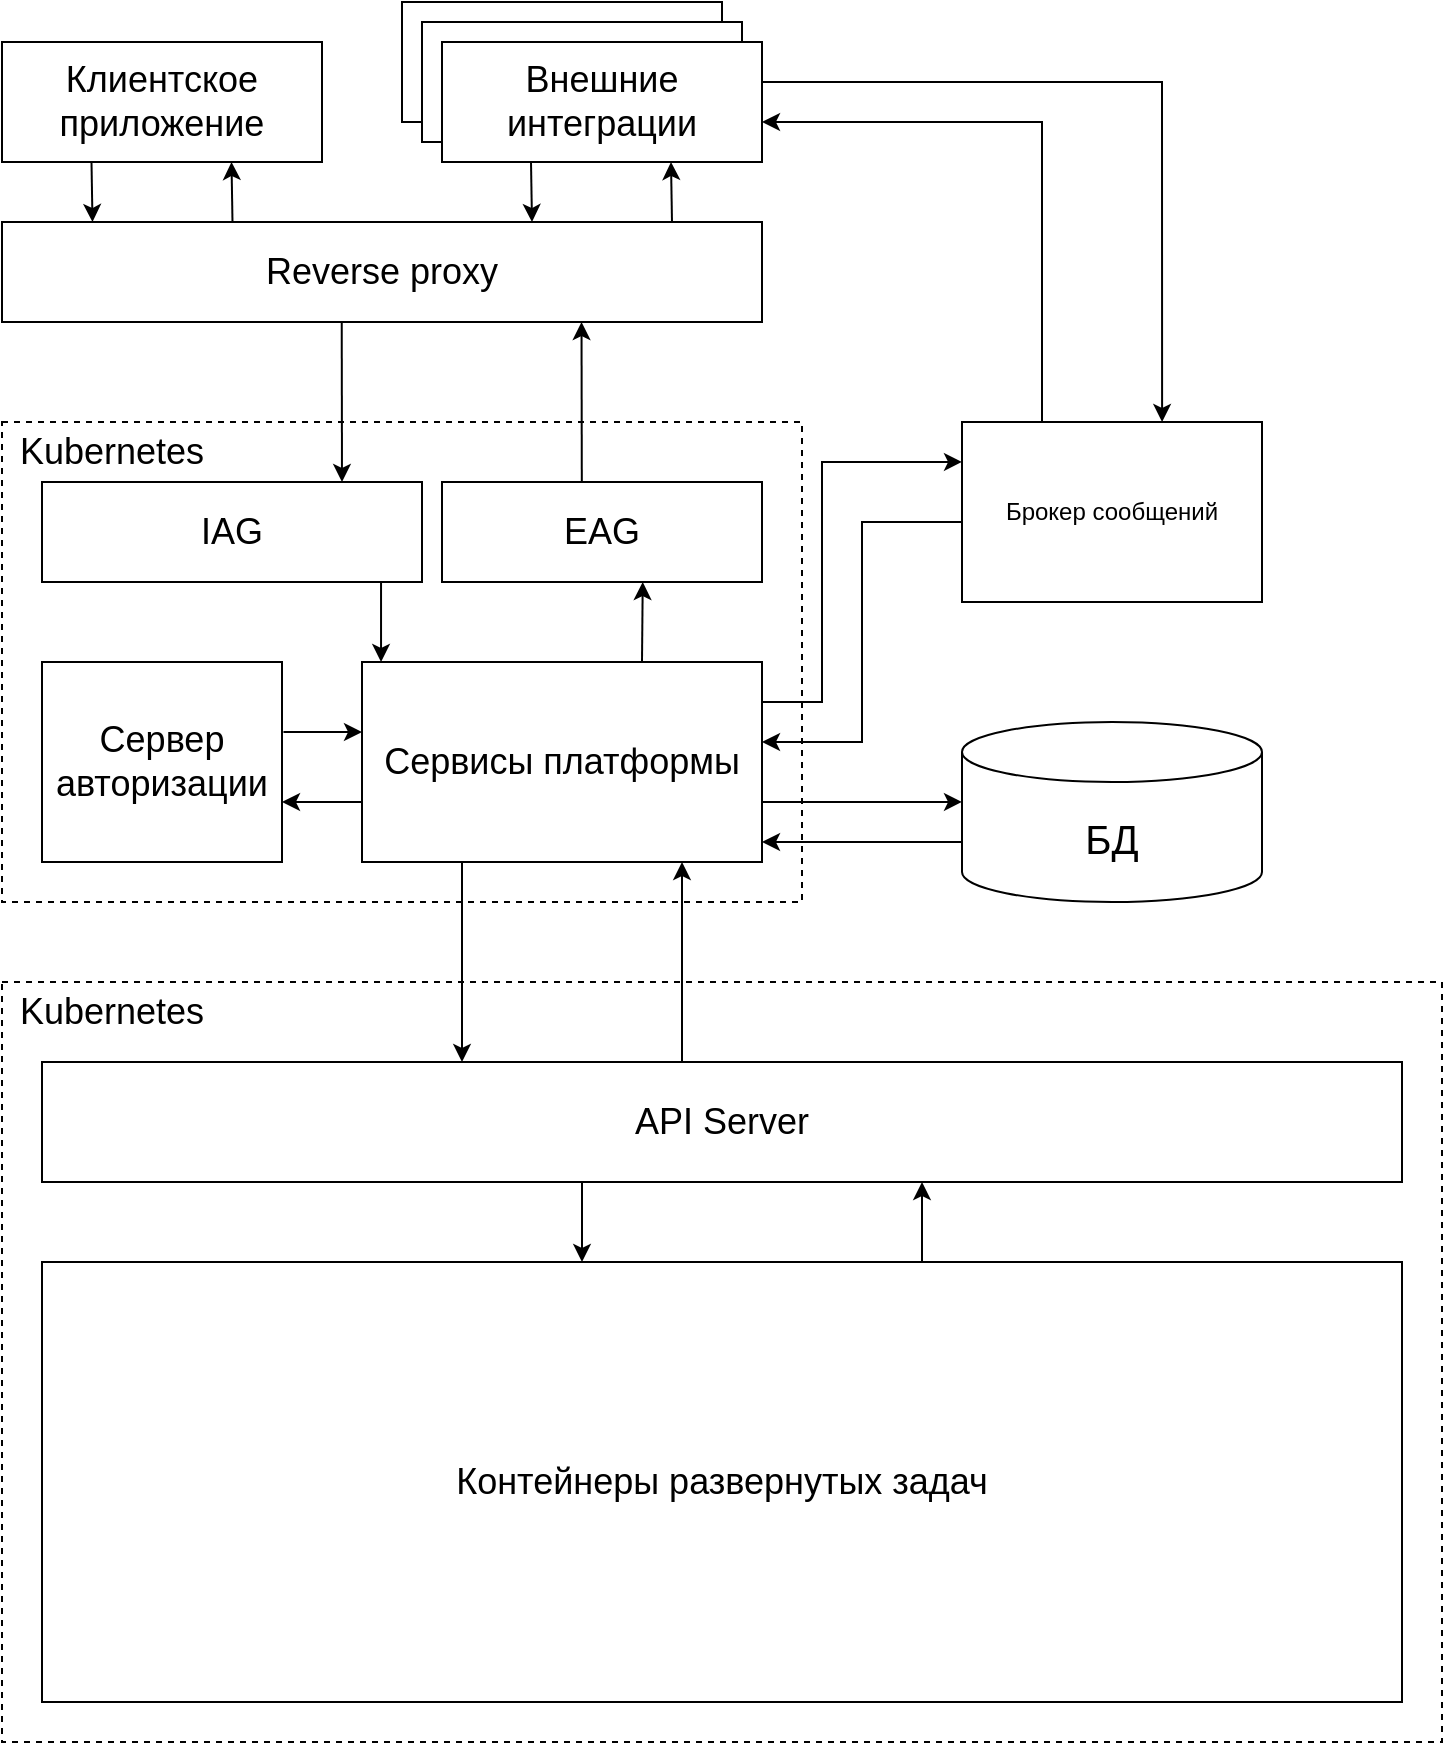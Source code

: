 <mxfile version="25.0.0">
  <diagram name="Page-1" id="HxHMXl7Tirux2Snkjtcd">
    <mxGraphModel dx="1511" dy="1186" grid="1" gridSize="10" guides="1" tooltips="1" connect="1" arrows="1" fold="1" page="1" pageScale="1" pageWidth="850" pageHeight="1100" math="0" shadow="0">
      <root>
        <mxCell id="0" />
        <mxCell id="1" parent="0" />
        <mxCell id="UZv0-1ZAQY09o0ULd59S-2" value="" style="rounded=0;whiteSpace=wrap;html=1;dashed=1;movable=0;resizable=0;rotatable=0;deletable=0;editable=0;locked=1;connectable=0;" vertex="1" parent="1">
          <mxGeometry x="80" y="400" width="400" height="240" as="geometry" />
        </mxCell>
        <mxCell id="UZv0-1ZAQY09o0ULd59S-3" value="Клиентское приложение" style="rounded=0;whiteSpace=wrap;html=1;fontSize=18;" vertex="1" parent="1">
          <mxGeometry x="80" y="210" width="160" height="60" as="geometry" />
        </mxCell>
        <mxCell id="UZv0-1ZAQY09o0ULd59S-4" value="Внешние интеграции" style="rounded=0;whiteSpace=wrap;html=1;fontSize=18;" vertex="1" parent="1">
          <mxGeometry x="280" y="190" width="160" height="60" as="geometry" />
        </mxCell>
        <mxCell id="UZv0-1ZAQY09o0ULd59S-6" value="Внешние интеграции" style="rounded=0;whiteSpace=wrap;html=1;fontSize=18;" vertex="1" parent="1">
          <mxGeometry x="290" y="200" width="160" height="60" as="geometry" />
        </mxCell>
        <mxCell id="UZv0-1ZAQY09o0ULd59S-7" value="Внешние интеграции" style="rounded=0;whiteSpace=wrap;html=1;fontSize=18;" vertex="1" parent="1">
          <mxGeometry x="300" y="210" width="160" height="60" as="geometry" />
        </mxCell>
        <mxCell id="UZv0-1ZAQY09o0ULd59S-8" value="Kubernetes" style="text;html=1;align=center;verticalAlign=middle;whiteSpace=wrap;rounded=0;fontSize=18;" vertex="1" parent="1">
          <mxGeometry x="90" y="400" width="90" height="30" as="geometry" />
        </mxCell>
        <mxCell id="UZv0-1ZAQY09o0ULd59S-9" value="IAG" style="rounded=0;whiteSpace=wrap;html=1;fontSize=18;" vertex="1" parent="1">
          <mxGeometry x="100" y="430" width="190" height="50" as="geometry" />
        </mxCell>
        <mxCell id="UZv0-1ZAQY09o0ULd59S-10" value="EAG" style="rounded=0;whiteSpace=wrap;html=1;fontSize=18;" vertex="1" parent="1">
          <mxGeometry x="300" y="430" width="160" height="50" as="geometry" />
        </mxCell>
        <mxCell id="UZv0-1ZAQY09o0ULd59S-11" value="Reverse proxy" style="rounded=0;whiteSpace=wrap;html=1;fontSize=18;" vertex="1" parent="1">
          <mxGeometry x="80" y="300" width="380" height="50" as="geometry" />
        </mxCell>
        <mxCell id="UZv0-1ZAQY09o0ULd59S-12" value="Сервер авторизации" style="rounded=0;whiteSpace=wrap;html=1;fontSize=18;" vertex="1" parent="1">
          <mxGeometry x="100" y="520" width="120" height="100" as="geometry" />
        </mxCell>
        <mxCell id="UZv0-1ZAQY09o0ULd59S-13" value="Сервисы платформы" style="rounded=0;whiteSpace=wrap;html=1;fontSize=18;" vertex="1" parent="1">
          <mxGeometry x="260" y="520" width="200" height="100" as="geometry" />
        </mxCell>
        <mxCell id="UZv0-1ZAQY09o0ULd59S-14" value="" style="rounded=0;whiteSpace=wrap;html=1;dashed=1;movable=0;resizable=0;rotatable=0;deletable=0;editable=0;locked=1;connectable=0;" vertex="1" parent="1">
          <mxGeometry x="80" y="680" width="720" height="380" as="geometry" />
        </mxCell>
        <mxCell id="UZv0-1ZAQY09o0ULd59S-15" value="API Server" style="rounded=0;whiteSpace=wrap;html=1;fontSize=18;" vertex="1" parent="1">
          <mxGeometry x="100" y="720" width="680" height="60" as="geometry" />
        </mxCell>
        <mxCell id="UZv0-1ZAQY09o0ULd59S-16" value="Kubernetes" style="text;html=1;align=center;verticalAlign=middle;whiteSpace=wrap;rounded=0;fontSize=18;" vertex="1" parent="1">
          <mxGeometry x="90" y="680" width="90" height="30" as="geometry" />
        </mxCell>
        <mxCell id="UZv0-1ZAQY09o0ULd59S-17" value="Контейнеры развернутых задач" style="rounded=0;whiteSpace=wrap;html=1;fontSize=18;" vertex="1" parent="1">
          <mxGeometry x="100" y="820" width="680" height="220" as="geometry" />
        </mxCell>
        <mxCell id="UZv0-1ZAQY09o0ULd59S-18" value="" style="endArrow=classic;html=1;rounded=0;exitX=0.447;exitY=1;exitDx=0;exitDy=0;exitPerimeter=0;fontSize=18;" edge="1" parent="1" source="UZv0-1ZAQY09o0ULd59S-11">
          <mxGeometry width="50" height="50" relative="1" as="geometry">
            <mxPoint x="310" y="570" as="sourcePoint" />
            <mxPoint x="250" y="430" as="targetPoint" />
          </mxGeometry>
        </mxCell>
        <mxCell id="UZv0-1ZAQY09o0ULd59S-19" value="" style="endArrow=classic;html=1;rounded=0;fontSize=18;" edge="1" parent="1">
          <mxGeometry width="50" height="50" relative="1" as="geometry">
            <mxPoint x="369.91" y="430" as="sourcePoint" />
            <mxPoint x="369.76" y="350" as="targetPoint" />
          </mxGeometry>
        </mxCell>
        <mxCell id="UZv0-1ZAQY09o0ULd59S-22" value="" style="endArrow=classic;html=1;rounded=0;exitX=0.313;exitY=1;exitDx=0;exitDy=0;exitPerimeter=0;fontSize=18;" edge="1" parent="1">
          <mxGeometry width="50" height="50" relative="1" as="geometry">
            <mxPoint x="344.5" y="270" as="sourcePoint" />
            <mxPoint x="345" y="300" as="targetPoint" />
          </mxGeometry>
        </mxCell>
        <mxCell id="UZv0-1ZAQY09o0ULd59S-23" value="" style="endArrow=classic;html=1;rounded=0;entryX=0.75;entryY=1;entryDx=0;entryDy=0;fontSize=18;" edge="1" parent="1">
          <mxGeometry width="50" height="50" relative="1" as="geometry">
            <mxPoint x="415" y="300" as="sourcePoint" />
            <mxPoint x="414.5" y="270" as="targetPoint" />
          </mxGeometry>
        </mxCell>
        <mxCell id="UZv0-1ZAQY09o0ULd59S-24" value="" style="endArrow=classic;html=1;rounded=0;fontSize=18;" edge="1" parent="1">
          <mxGeometry width="50" height="50" relative="1" as="geometry">
            <mxPoint x="269.52" y="480" as="sourcePoint" />
            <mxPoint x="269.52" y="520" as="targetPoint" />
          </mxGeometry>
        </mxCell>
        <mxCell id="UZv0-1ZAQY09o0ULd59S-27" value="" style="endArrow=classic;html=1;rounded=0;fontSize=18;" edge="1" parent="1">
          <mxGeometry width="50" height="50" relative="1" as="geometry">
            <mxPoint x="400" y="520" as="sourcePoint" />
            <mxPoint x="400.36" y="480" as="targetPoint" />
          </mxGeometry>
        </mxCell>
        <mxCell id="UZv0-1ZAQY09o0ULd59S-28" value="" style="endArrow=classic;html=1;rounded=0;exitX=1.006;exitY=0.35;exitDx=0;exitDy=0;exitPerimeter=0;fontSize=18;" edge="1" parent="1" source="UZv0-1ZAQY09o0ULd59S-12">
          <mxGeometry width="50" height="50" relative="1" as="geometry">
            <mxPoint x="330" y="570" as="sourcePoint" />
            <mxPoint x="260" y="555" as="targetPoint" />
          </mxGeometry>
        </mxCell>
        <mxCell id="UZv0-1ZAQY09o0ULd59S-29" value="" style="endArrow=classic;html=1;rounded=0;fontSize=18;" edge="1" parent="1">
          <mxGeometry width="50" height="50" relative="1" as="geometry">
            <mxPoint x="260" y="590" as="sourcePoint" />
            <mxPoint x="220" y="590" as="targetPoint" />
          </mxGeometry>
        </mxCell>
        <mxCell id="UZv0-1ZAQY09o0ULd59S-30" value="" style="endArrow=classic;html=1;rounded=0;fontSize=18;" edge="1" parent="1">
          <mxGeometry width="50" height="50" relative="1" as="geometry">
            <mxPoint x="310" y="620" as="sourcePoint" />
            <mxPoint x="310" y="720" as="targetPoint" />
          </mxGeometry>
        </mxCell>
        <mxCell id="UZv0-1ZAQY09o0ULd59S-31" value="" style="endArrow=classic;html=1;rounded=0;fontSize=18;" edge="1" parent="1">
          <mxGeometry width="50" height="50" relative="1" as="geometry">
            <mxPoint x="420" y="720" as="sourcePoint" />
            <mxPoint x="420" y="620" as="targetPoint" />
          </mxGeometry>
        </mxCell>
        <mxCell id="UZv0-1ZAQY09o0ULd59S-32" value="" style="endArrow=classic;html=1;rounded=0;fontSize=18;" edge="1" parent="1">
          <mxGeometry width="50" height="50" relative="1" as="geometry">
            <mxPoint x="370" y="780" as="sourcePoint" />
            <mxPoint x="370" y="820" as="targetPoint" />
          </mxGeometry>
        </mxCell>
        <mxCell id="UZv0-1ZAQY09o0ULd59S-33" value="" style="endArrow=classic;html=1;rounded=0;fontSize=18;" edge="1" parent="1">
          <mxGeometry width="50" height="50" relative="1" as="geometry">
            <mxPoint x="540" y="820" as="sourcePoint" />
            <mxPoint x="540" y="780" as="targetPoint" />
          </mxGeometry>
        </mxCell>
        <mxCell id="UZv0-1ZAQY09o0ULd59S-34" value="" style="endArrow=classic;html=1;rounded=0;exitX=0.313;exitY=1;exitDx=0;exitDy=0;exitPerimeter=0;fontSize=18;" edge="1" parent="1">
          <mxGeometry width="50" height="50" relative="1" as="geometry">
            <mxPoint x="124.75" y="270" as="sourcePoint" />
            <mxPoint x="125.25" y="300" as="targetPoint" />
          </mxGeometry>
        </mxCell>
        <mxCell id="UZv0-1ZAQY09o0ULd59S-35" value="" style="endArrow=classic;html=1;rounded=0;entryX=0.75;entryY=1;entryDx=0;entryDy=0;fontSize=18;" edge="1" parent="1">
          <mxGeometry width="50" height="50" relative="1" as="geometry">
            <mxPoint x="195.25" y="300" as="sourcePoint" />
            <mxPoint x="194.75" y="270" as="targetPoint" />
          </mxGeometry>
        </mxCell>
        <mxCell id="UZv0-1ZAQY09o0ULd59S-36" value="&lt;font style=&quot;font-size: 20px;&quot;&gt;БД&lt;/font&gt;" style="shape=cylinder3;whiteSpace=wrap;html=1;boundedLbl=1;backgroundOutline=1;size=15;" vertex="1" parent="1">
          <mxGeometry x="560" y="550" width="150" height="90" as="geometry" />
        </mxCell>
        <mxCell id="UZv0-1ZAQY09o0ULd59S-44" value="Брокер сообщений" style="rounded=0;whiteSpace=wrap;html=1;" vertex="1" parent="1">
          <mxGeometry x="560" y="400" width="150" height="90" as="geometry" />
        </mxCell>
        <mxCell id="UZv0-1ZAQY09o0ULd59S-45" value="" style="endArrow=classic;html=1;rounded=0;entryX=0.667;entryY=0;entryDx=0;entryDy=0;entryPerimeter=0;" edge="1" parent="1" target="UZv0-1ZAQY09o0ULd59S-44">
          <mxGeometry width="50" height="50" relative="1" as="geometry">
            <mxPoint x="460" y="230" as="sourcePoint" />
            <mxPoint x="510" y="180" as="targetPoint" />
            <Array as="points">
              <mxPoint x="660" y="230" />
            </Array>
          </mxGeometry>
        </mxCell>
        <mxCell id="UZv0-1ZAQY09o0ULd59S-46" value="" style="endArrow=none;html=1;rounded=0;endFill=0;startArrow=classic;startFill=1;" edge="1" parent="1">
          <mxGeometry width="50" height="50" relative="1" as="geometry">
            <mxPoint x="460" y="250" as="sourcePoint" />
            <mxPoint x="600" y="400" as="targetPoint" />
            <Array as="points">
              <mxPoint x="600" y="250" />
            </Array>
          </mxGeometry>
        </mxCell>
        <mxCell id="UZv0-1ZAQY09o0ULd59S-47" value="" style="endArrow=classic;html=1;rounded=0;entryX=0;entryY=0.222;entryDx=0;entryDy=0;entryPerimeter=0;" edge="1" parent="1" target="UZv0-1ZAQY09o0ULd59S-44">
          <mxGeometry width="50" height="50" relative="1" as="geometry">
            <mxPoint x="460" y="540" as="sourcePoint" />
            <mxPoint x="580" y="500" as="targetPoint" />
            <Array as="points">
              <mxPoint x="490" y="540" />
              <mxPoint x="490" y="420" />
            </Array>
          </mxGeometry>
        </mxCell>
        <mxCell id="UZv0-1ZAQY09o0ULd59S-48" value="" style="endArrow=none;html=1;rounded=0;entryX=0;entryY=0.222;entryDx=0;entryDy=0;entryPerimeter=0;startArrow=classic;startFill=1;endFill=0;" edge="1" parent="1">
          <mxGeometry width="50" height="50" relative="1" as="geometry">
            <mxPoint x="460" y="560" as="sourcePoint" />
            <mxPoint x="560" y="450" as="targetPoint" />
            <Array as="points">
              <mxPoint x="510" y="560" />
              <mxPoint x="510" y="450" />
            </Array>
          </mxGeometry>
        </mxCell>
        <mxCell id="UZv0-1ZAQY09o0ULd59S-49" value="" style="endArrow=classic;html=1;rounded=0;entryX=0;entryY=0.444;entryDx=0;entryDy=0;entryPerimeter=0;" edge="1" parent="1" target="UZv0-1ZAQY09o0ULd59S-36">
          <mxGeometry width="50" height="50" relative="1" as="geometry">
            <mxPoint x="460" y="590" as="sourcePoint" />
            <mxPoint x="510" y="540" as="targetPoint" />
          </mxGeometry>
        </mxCell>
        <mxCell id="UZv0-1ZAQY09o0ULd59S-50" value="" style="endArrow=classic;html=1;rounded=0;entryX=0;entryY=0.444;entryDx=0;entryDy=0;entryPerimeter=0;exitX=0;exitY=0;exitDx=0;exitDy=60;exitPerimeter=0;" edge="1" parent="1" source="UZv0-1ZAQY09o0ULd59S-36">
          <mxGeometry width="50" height="50" relative="1" as="geometry">
            <mxPoint x="360" y="610" as="sourcePoint" />
            <mxPoint x="460" y="610" as="targetPoint" />
          </mxGeometry>
        </mxCell>
      </root>
    </mxGraphModel>
  </diagram>
</mxfile>
